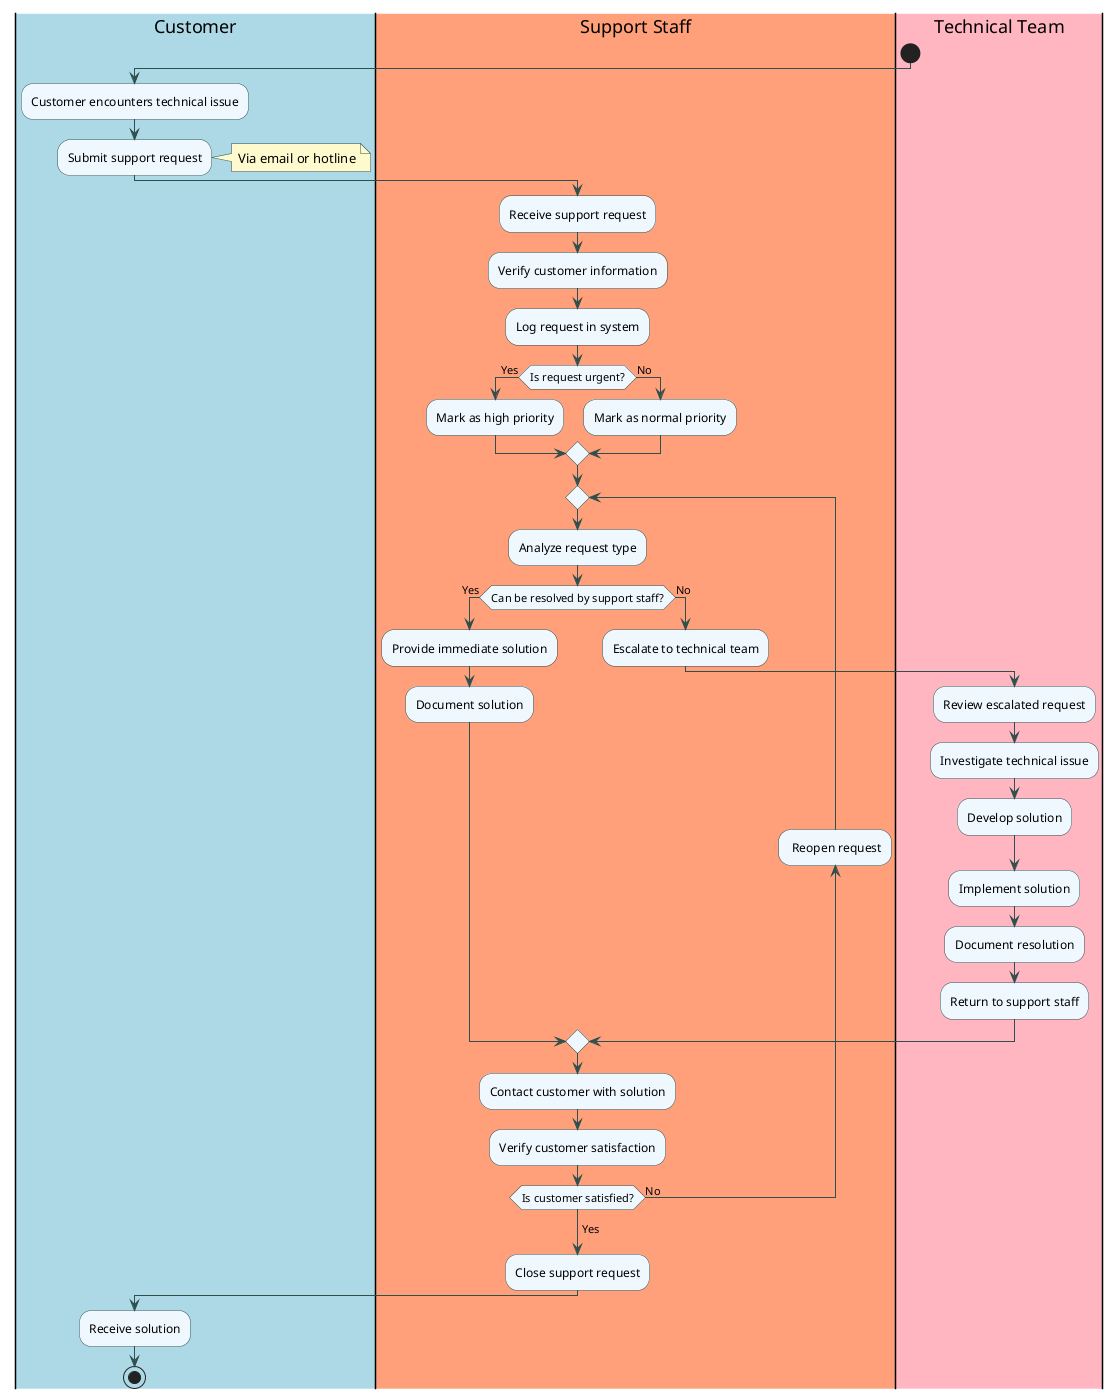 @startuml
' BPMN diagram for Technical Support Request Process
' Using similar styling to the use case diagram

' Styling configuration
skinparam ActivityBackgroundColor #f0f8ff
skinparam ActivityBorderColor #2f4f4f
skinparam ArrowColor #2f4f4f
skinparam ParticipantBackgroundColor #f0f8ff
skinparam ParticipantBorderColor #2f4f4f
skinparam PoolBackgroundColor #f0f8ff
skinparam PoolBorderColor #2f4f4f
skinparam LaneBackgroundColor #f8f8ff
skinparam LaneBorderColor #2f4f4f
skinparam NoteBackgroundColor #fffacd
skinparam NoteBorderColor #2f4f4f

' Use BPMN style
skinparam activityShape roundBox
skinparam activityDiamondBackgroundColor #f0f8ff
skinparam activityDiamondBorderColor #2f4f4f

' Define the pools and lanes
|#lightblue|Customer|
|#lightsalmon|Support Staff|
|#lightpink|Technical Team|

' Start the process
start

' Customer actions
|Customer|
:Customer encounters technical issue;
:Submit support request;
note right: Via email or hotline

' Support staff actions
|Support Staff|
:Receive support request;
:Verify customer information;
:Log request in system;
if (Is request urgent?) then (Yes)
  :Mark as high priority;
else (No)
  :Mark as normal priority;
endif

repeat
  :Analyze request type;
  if (Can be resolved by support staff?) then (Yes)
    :Provide immediate solution;
    :Document solution;
  else (No)
    :Escalate to technical team;

    ' Technical team actions
    |Technical Team|
    :Review escalated request;
    :Investigate technical issue;
    :Develop solution;
    :Implement solution;
    :Document resolution;
    :Return to support staff;

    |Support Staff|
  endif

  :Contact customer with solution;
  :Verify customer satisfaction;

  backward: Reopen request;
repeat while (Is customer satisfied?) is (No)
-> Yes;

:Close support request;

' End the process
|Customer|
:Receive solution;
stop

@enduml
